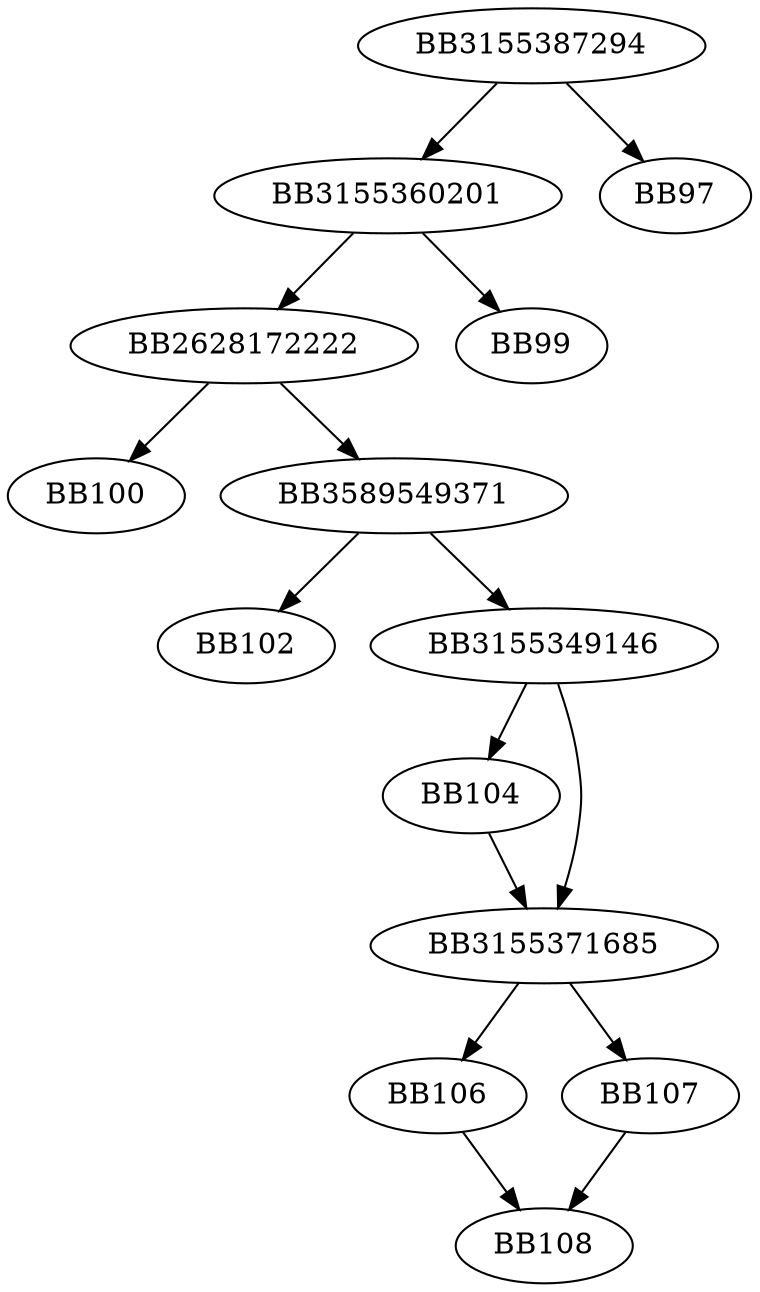 digraph G{
	BB3155387294->BB3155360201;
	BB3155387294->BB97;
	BB3155360201->BB2628172222;
	BB3155360201->BB99;
	BB2628172222->BB100;
	BB2628172222->BB3589549371;
	BB3589549371->BB102;
	BB3589549371->BB3155349146;
	BB3155349146->BB104;
	BB3155349146->BB3155371685;
	BB104->BB3155371685;
	BB3155371685->BB106;
	BB3155371685->BB107;
	BB106->BB108;
	BB107->BB108;
}
